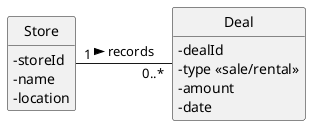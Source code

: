 @startuml
'https://plantuml.com/class-diagram
skinparam classAttributeIconSize 0
hide circle
hide methods

class Store {
    - storeId
    - name
    - location
}

class Deal {
    - dealId
    - type <<sale/rental>>
    - amount
    - date
}

Store "1" -right-- "0..*" Deal:  records >

@enduml


